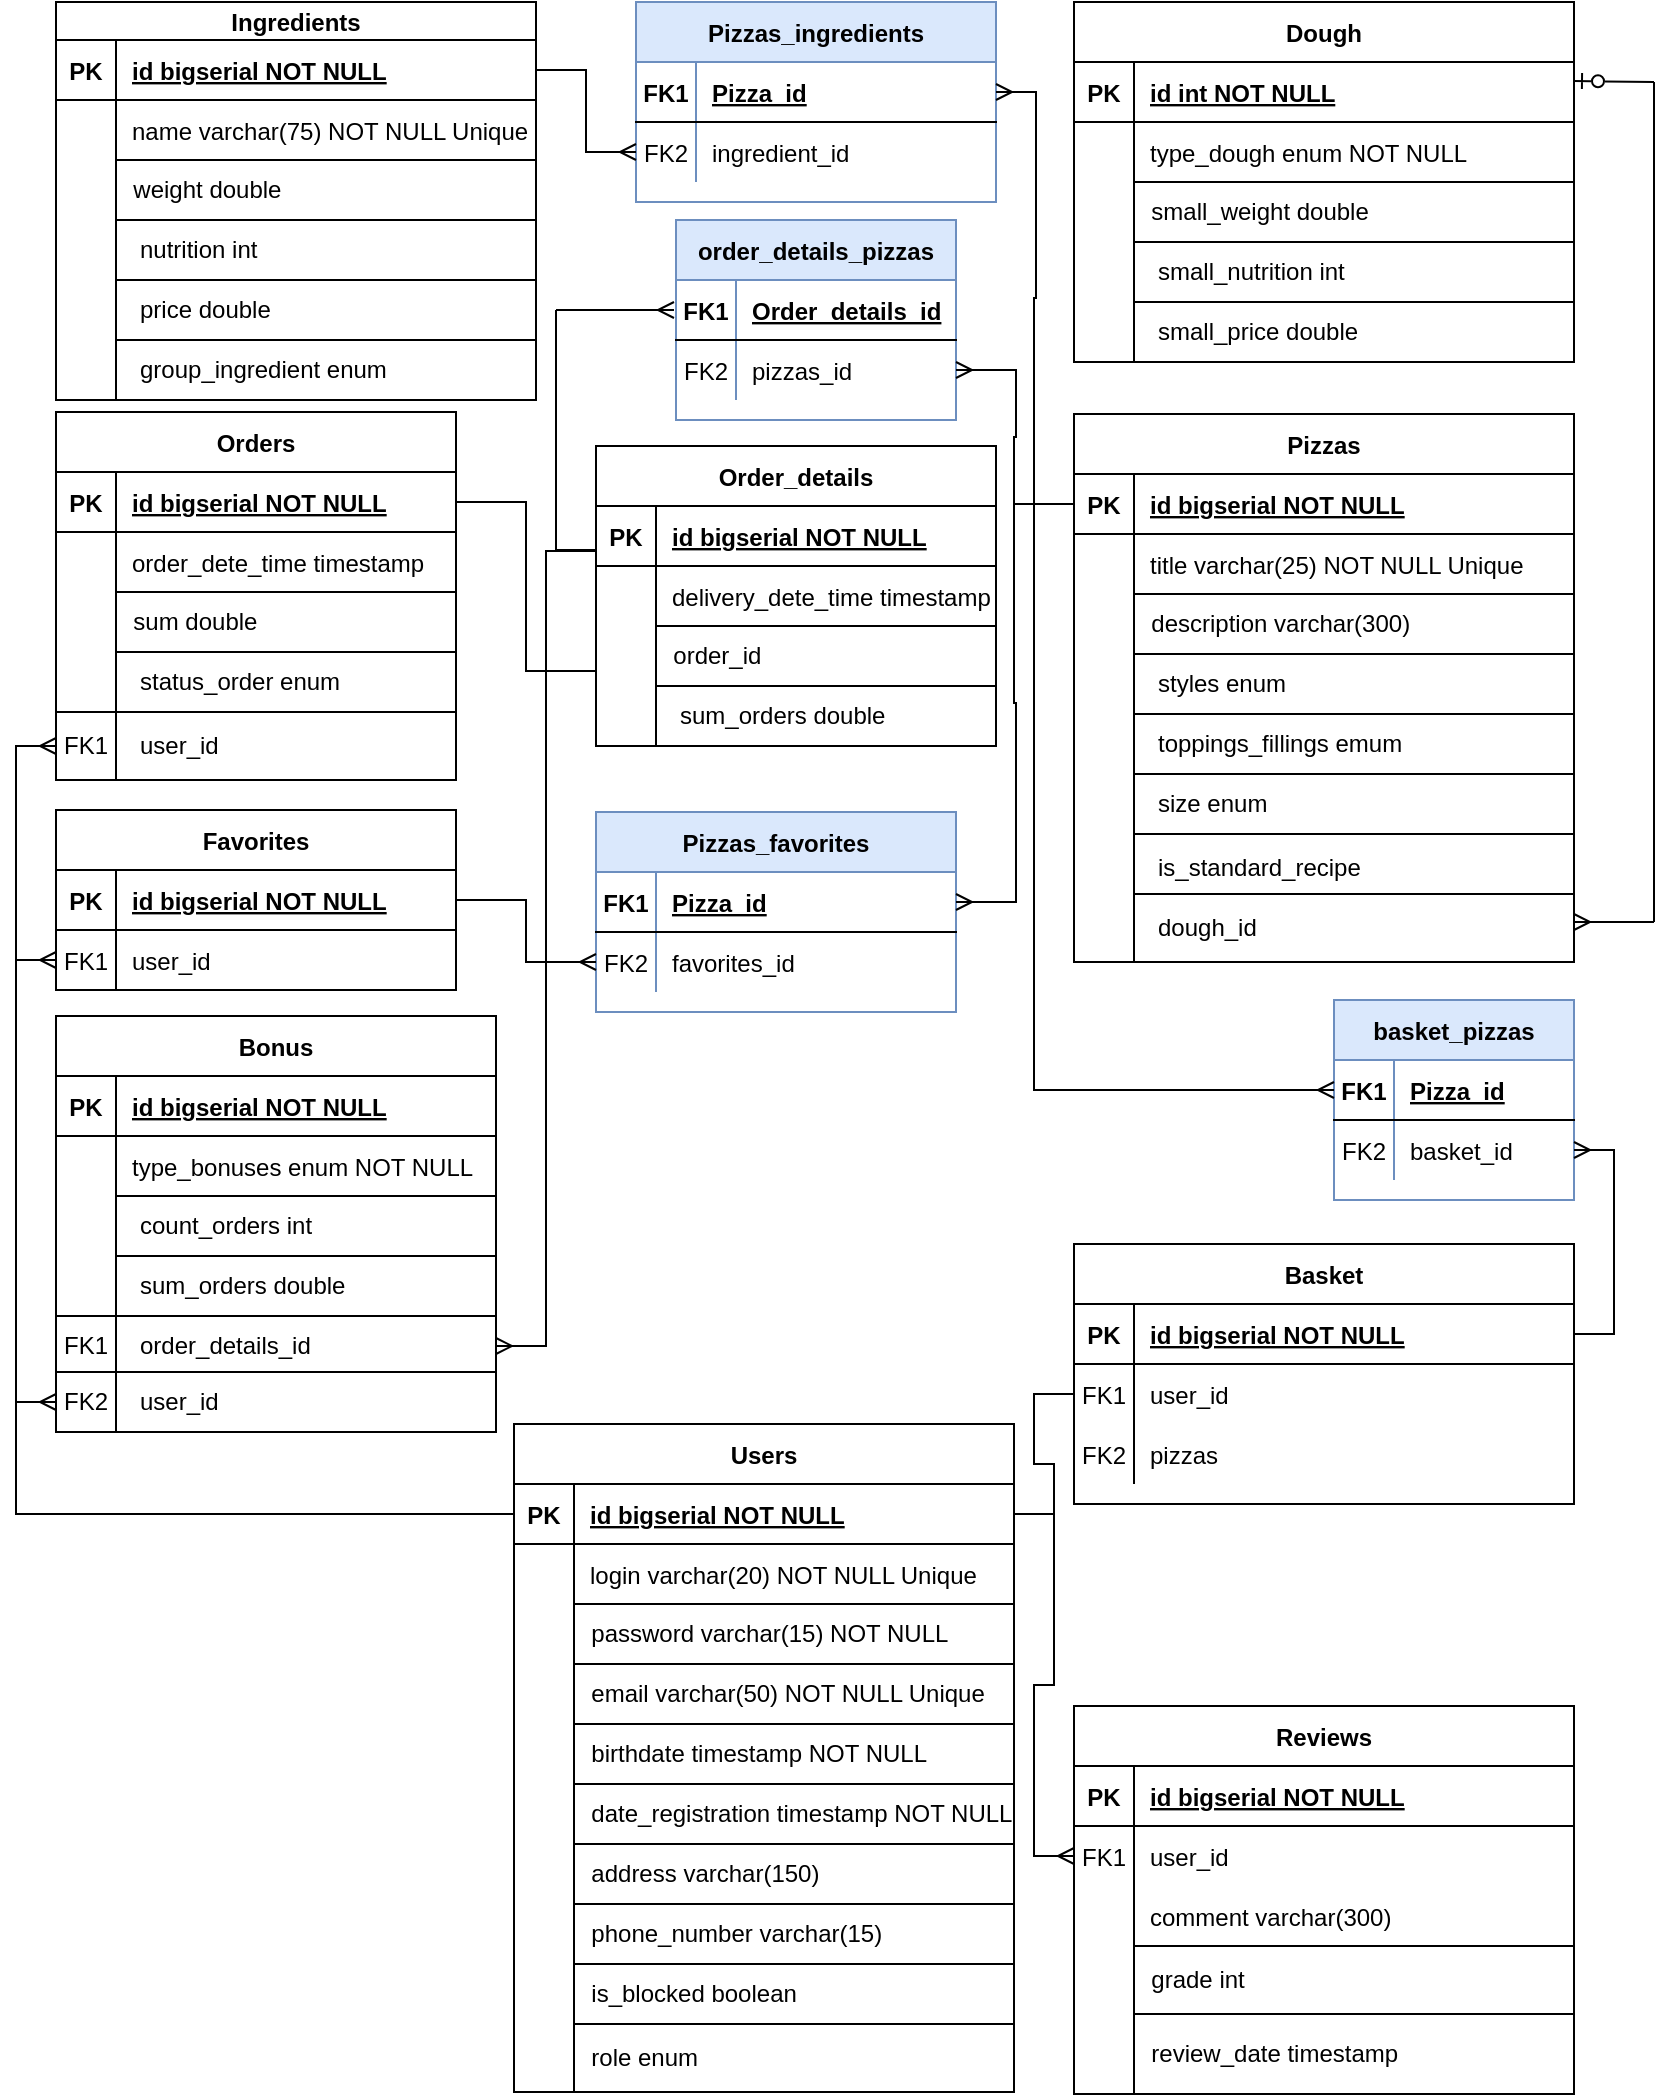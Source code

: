 <mxfile version="24.0.2" type="device">
  <diagram id="R2lEEEUBdFMjLlhIrx00" name="Page-1">
    <mxGraphModel dx="2100" dy="1060" grid="0" gridSize="10" guides="1" tooltips="1" connect="1" arrows="1" fold="1" page="1" pageScale="1" pageWidth="850" pageHeight="1100" math="0" shadow="0" extFonts="Permanent Marker^https://fonts.googleapis.com/css?family=Permanent+Marker">
      <root>
        <mxCell id="0" />
        <mxCell id="1" parent="0" />
        <mxCell id="C-vyLk0tnHw3VtMMgP7b-2" value="Basket" style="shape=table;startSize=30;container=1;collapsible=1;childLayout=tableLayout;fixedRows=1;rowLines=0;fontStyle=1;align=center;resizeLast=1;" parent="1" vertex="1">
          <mxGeometry x="549" y="632" width="250" height="130" as="geometry" />
        </mxCell>
        <mxCell id="C-vyLk0tnHw3VtMMgP7b-3" value="" style="shape=partialRectangle;collapsible=0;dropTarget=0;pointerEvents=0;fillColor=none;points=[[0,0.5],[1,0.5]];portConstraint=eastwest;top=0;left=0;right=0;bottom=1;" parent="C-vyLk0tnHw3VtMMgP7b-2" vertex="1">
          <mxGeometry y="30" width="250" height="30" as="geometry" />
        </mxCell>
        <mxCell id="C-vyLk0tnHw3VtMMgP7b-4" value="PK" style="shape=partialRectangle;overflow=hidden;connectable=0;fillColor=none;top=0;left=0;bottom=0;right=0;fontStyle=1;" parent="C-vyLk0tnHw3VtMMgP7b-3" vertex="1">
          <mxGeometry width="30" height="30" as="geometry">
            <mxRectangle width="30" height="30" as="alternateBounds" />
          </mxGeometry>
        </mxCell>
        <mxCell id="C-vyLk0tnHw3VtMMgP7b-5" value="id bigserial NOT NULL " style="shape=partialRectangle;overflow=hidden;connectable=0;fillColor=none;top=0;left=0;bottom=0;right=0;align=left;spacingLeft=6;fontStyle=5;" parent="C-vyLk0tnHw3VtMMgP7b-3" vertex="1">
          <mxGeometry x="30" width="220" height="30" as="geometry">
            <mxRectangle width="220" height="30" as="alternateBounds" />
          </mxGeometry>
        </mxCell>
        <mxCell id="C-vyLk0tnHw3VtMMgP7b-6" value="" style="shape=partialRectangle;collapsible=0;dropTarget=0;pointerEvents=0;fillColor=none;points=[[0,0.5],[1,0.5]];portConstraint=eastwest;top=0;left=0;right=0;bottom=0;" parent="C-vyLk0tnHw3VtMMgP7b-2" vertex="1">
          <mxGeometry y="60" width="250" height="30" as="geometry" />
        </mxCell>
        <mxCell id="C-vyLk0tnHw3VtMMgP7b-7" value="FK1" style="shape=partialRectangle;overflow=hidden;connectable=0;fillColor=none;top=0;left=0;bottom=0;right=0;" parent="C-vyLk0tnHw3VtMMgP7b-6" vertex="1">
          <mxGeometry width="30" height="30" as="geometry">
            <mxRectangle width="30" height="30" as="alternateBounds" />
          </mxGeometry>
        </mxCell>
        <mxCell id="C-vyLk0tnHw3VtMMgP7b-8" value="user_id " style="shape=partialRectangle;overflow=hidden;connectable=0;fillColor=none;top=0;left=0;bottom=0;right=0;align=left;spacingLeft=6;" parent="C-vyLk0tnHw3VtMMgP7b-6" vertex="1">
          <mxGeometry x="30" width="220" height="30" as="geometry">
            <mxRectangle width="220" height="30" as="alternateBounds" />
          </mxGeometry>
        </mxCell>
        <mxCell id="C-vyLk0tnHw3VtMMgP7b-9" value="" style="shape=partialRectangle;collapsible=0;dropTarget=0;pointerEvents=0;fillColor=none;points=[[0,0.5],[1,0.5]];portConstraint=eastwest;top=0;left=0;right=0;bottom=0;" parent="C-vyLk0tnHw3VtMMgP7b-2" vertex="1">
          <mxGeometry y="90" width="250" height="30" as="geometry" />
        </mxCell>
        <mxCell id="C-vyLk0tnHw3VtMMgP7b-10" value="FK2" style="shape=partialRectangle;overflow=hidden;connectable=0;fillColor=none;top=0;left=0;bottom=0;right=0;" parent="C-vyLk0tnHw3VtMMgP7b-9" vertex="1">
          <mxGeometry width="30" height="30" as="geometry">
            <mxRectangle width="30" height="30" as="alternateBounds" />
          </mxGeometry>
        </mxCell>
        <mxCell id="C-vyLk0tnHw3VtMMgP7b-11" value="pizzas " style="shape=partialRectangle;overflow=hidden;connectable=0;fillColor=none;top=0;left=0;bottom=0;right=0;align=left;spacingLeft=6;" parent="C-vyLk0tnHw3VtMMgP7b-9" vertex="1">
          <mxGeometry x="30" width="220" height="30" as="geometry">
            <mxRectangle width="220" height="30" as="alternateBounds" />
          </mxGeometry>
        </mxCell>
        <mxCell id="C-vyLk0tnHw3VtMMgP7b-13" value="Reviews" style="shape=table;startSize=30;container=1;collapsible=1;childLayout=tableLayout;fixedRows=1;rowLines=0;fontStyle=1;align=center;resizeLast=1;" parent="1" vertex="1">
          <mxGeometry x="549" y="863" width="250" height="194" as="geometry" />
        </mxCell>
        <mxCell id="C-vyLk0tnHw3VtMMgP7b-14" value="" style="shape=partialRectangle;collapsible=0;dropTarget=0;pointerEvents=0;fillColor=none;points=[[0,0.5],[1,0.5]];portConstraint=eastwest;top=0;left=0;right=0;bottom=1;" parent="C-vyLk0tnHw3VtMMgP7b-13" vertex="1">
          <mxGeometry y="30" width="250" height="30" as="geometry" />
        </mxCell>
        <mxCell id="C-vyLk0tnHw3VtMMgP7b-15" value="PK" style="shape=partialRectangle;overflow=hidden;connectable=0;fillColor=none;top=0;left=0;bottom=0;right=0;fontStyle=1;" parent="C-vyLk0tnHw3VtMMgP7b-14" vertex="1">
          <mxGeometry width="30" height="30" as="geometry">
            <mxRectangle width="30" height="30" as="alternateBounds" />
          </mxGeometry>
        </mxCell>
        <mxCell id="C-vyLk0tnHw3VtMMgP7b-16" value="id bigserial NOT NULL " style="shape=partialRectangle;overflow=hidden;connectable=0;fillColor=none;top=0;left=0;bottom=0;right=0;align=left;spacingLeft=6;fontStyle=5;" parent="C-vyLk0tnHw3VtMMgP7b-14" vertex="1">
          <mxGeometry x="30" width="220" height="30" as="geometry">
            <mxRectangle width="220" height="30" as="alternateBounds" />
          </mxGeometry>
        </mxCell>
        <mxCell id="C-vyLk0tnHw3VtMMgP7b-17" value="" style="shape=partialRectangle;collapsible=0;dropTarget=0;pointerEvents=0;fillColor=none;points=[[0,0.5],[1,0.5]];portConstraint=eastwest;top=0;left=0;right=0;bottom=0;" parent="C-vyLk0tnHw3VtMMgP7b-13" vertex="1">
          <mxGeometry y="60" width="250" height="30" as="geometry" />
        </mxCell>
        <mxCell id="C-vyLk0tnHw3VtMMgP7b-18" value="FK1" style="shape=partialRectangle;overflow=hidden;connectable=0;fillColor=none;top=0;left=0;bottom=0;right=0;" parent="C-vyLk0tnHw3VtMMgP7b-17" vertex="1">
          <mxGeometry width="30" height="30" as="geometry">
            <mxRectangle width="30" height="30" as="alternateBounds" />
          </mxGeometry>
        </mxCell>
        <mxCell id="C-vyLk0tnHw3VtMMgP7b-19" value="user_id " style="shape=partialRectangle;overflow=hidden;connectable=0;fillColor=none;top=0;left=0;bottom=0;right=0;align=left;spacingLeft=6;" parent="C-vyLk0tnHw3VtMMgP7b-17" vertex="1">
          <mxGeometry x="30" width="220" height="30" as="geometry">
            <mxRectangle width="220" height="30" as="alternateBounds" />
          </mxGeometry>
        </mxCell>
        <mxCell id="C-vyLk0tnHw3VtMMgP7b-20" value="" style="shape=partialRectangle;collapsible=0;dropTarget=0;pointerEvents=0;fillColor=none;points=[[0,0.5],[1,0.5]];portConstraint=eastwest;top=0;left=0;right=0;bottom=0;" parent="C-vyLk0tnHw3VtMMgP7b-13" vertex="1">
          <mxGeometry y="90" width="250" height="30" as="geometry" />
        </mxCell>
        <mxCell id="C-vyLk0tnHw3VtMMgP7b-21" value="" style="shape=partialRectangle;overflow=hidden;connectable=0;fillColor=none;top=0;left=0;bottom=0;right=0;" parent="C-vyLk0tnHw3VtMMgP7b-20" vertex="1">
          <mxGeometry width="30" height="30" as="geometry">
            <mxRectangle width="30" height="30" as="alternateBounds" />
          </mxGeometry>
        </mxCell>
        <mxCell id="C-vyLk0tnHw3VtMMgP7b-22" value="comment varchar(300)" style="shape=partialRectangle;overflow=hidden;connectable=0;fillColor=none;top=0;left=0;bottom=0;right=0;align=left;spacingLeft=6;" parent="C-vyLk0tnHw3VtMMgP7b-20" vertex="1">
          <mxGeometry x="30" width="220" height="30" as="geometry">
            <mxRectangle width="220" height="30" as="alternateBounds" />
          </mxGeometry>
        </mxCell>
        <mxCell id="C-vyLk0tnHw3VtMMgP7b-23" value="Users" style="shape=table;startSize=30;container=1;collapsible=1;childLayout=tableLayout;fixedRows=1;rowLines=0;fontStyle=1;align=center;resizeLast=1;" parent="1" vertex="1">
          <mxGeometry x="269" y="722" width="250" height="334" as="geometry" />
        </mxCell>
        <mxCell id="C-vyLk0tnHw3VtMMgP7b-24" value="" style="shape=partialRectangle;collapsible=0;dropTarget=0;pointerEvents=0;fillColor=none;points=[[0,0.5],[1,0.5]];portConstraint=eastwest;top=0;left=0;right=0;bottom=1;movable=1;resizable=1;rotatable=1;deletable=1;editable=1;locked=0;connectable=1;" parent="C-vyLk0tnHw3VtMMgP7b-23" vertex="1">
          <mxGeometry y="30" width="250" height="30" as="geometry" />
        </mxCell>
        <mxCell id="C-vyLk0tnHw3VtMMgP7b-25" value="PK" style="shape=partialRectangle;overflow=hidden;connectable=1;fillColor=none;top=0;left=0;bottom=0;right=0;fontStyle=1;movable=1;resizable=1;rotatable=1;deletable=1;editable=1;locked=0;" parent="C-vyLk0tnHw3VtMMgP7b-24" vertex="1">
          <mxGeometry width="30" height="30" as="geometry">
            <mxRectangle width="30" height="30" as="alternateBounds" />
          </mxGeometry>
        </mxCell>
        <mxCell id="C-vyLk0tnHw3VtMMgP7b-26" value="id bigserial NOT NULL " style="shape=partialRectangle;overflow=hidden;connectable=1;fillColor=none;top=0;left=0;bottom=0;right=0;align=left;spacingLeft=6;fontStyle=5;movable=1;resizable=1;rotatable=1;deletable=1;editable=1;locked=0;" parent="C-vyLk0tnHw3VtMMgP7b-24" vertex="1">
          <mxGeometry x="30" width="220" height="30" as="geometry">
            <mxRectangle width="220" height="30" as="alternateBounds" />
          </mxGeometry>
        </mxCell>
        <mxCell id="C-vyLk0tnHw3VtMMgP7b-27" value="" style="shape=partialRectangle;collapsible=0;dropTarget=0;pointerEvents=0;fillColor=none;points=[[0,0.5],[1,0.5]];portConstraint=eastwest;top=0;left=0;right=0;bottom=0;movable=1;resizable=1;rotatable=1;deletable=1;editable=1;locked=0;connectable=1;" parent="C-vyLk0tnHw3VtMMgP7b-23" vertex="1">
          <mxGeometry y="60" width="250" height="30" as="geometry" />
        </mxCell>
        <mxCell id="C-vyLk0tnHw3VtMMgP7b-28" value="" style="shape=partialRectangle;overflow=hidden;connectable=1;fillColor=none;top=0;left=0;bottom=0;right=0;movable=1;resizable=1;rotatable=1;deletable=1;editable=1;locked=0;" parent="C-vyLk0tnHw3VtMMgP7b-27" vertex="1">
          <mxGeometry width="30" height="30" as="geometry">
            <mxRectangle width="30" height="30" as="alternateBounds" />
          </mxGeometry>
        </mxCell>
        <mxCell id="C-vyLk0tnHw3VtMMgP7b-29" value="login varchar(20) NOT NULL Unique" style="shape=partialRectangle;overflow=hidden;connectable=1;fillColor=none;top=0;left=0;bottom=0;right=0;align=left;spacingLeft=6;movable=1;resizable=1;rotatable=1;deletable=1;editable=1;locked=0;" parent="C-vyLk0tnHw3VtMMgP7b-27" vertex="1">
          <mxGeometry x="30" width="220" height="30" as="geometry">
            <mxRectangle width="220" height="30" as="alternateBounds" />
          </mxGeometry>
        </mxCell>
        <mxCell id="BYNxNw7m4kDHnqIlu0rd-7" value="&amp;nbsp; password varchar(15) NOT NULL" style="rounded=0;whiteSpace=wrap;html=1;align=left;" vertex="1" parent="1">
          <mxGeometry x="299" y="812" width="220" height="30" as="geometry" />
        </mxCell>
        <mxCell id="BYNxNw7m4kDHnqIlu0rd-8" value="&amp;nbsp; email varchar(50) NOT NULL Unique" style="rounded=0;whiteSpace=wrap;html=1;align=left;" vertex="1" parent="1">
          <mxGeometry x="299" y="842" width="220" height="30" as="geometry" />
        </mxCell>
        <mxCell id="BYNxNw7m4kDHnqIlu0rd-9" value="&amp;nbsp; birthdate timestamp NOT NULL" style="rounded=0;whiteSpace=wrap;html=1;align=left;" vertex="1" parent="1">
          <mxGeometry x="299" y="872" width="220" height="30" as="geometry" />
        </mxCell>
        <mxCell id="BYNxNw7m4kDHnqIlu0rd-10" value="&amp;nbsp; date_registration timestamp NOT NULL" style="rounded=0;whiteSpace=wrap;html=1;align=left;" vertex="1" parent="1">
          <mxGeometry x="299" y="902" width="220" height="30" as="geometry" />
        </mxCell>
        <mxCell id="BYNxNw7m4kDHnqIlu0rd-11" value="&amp;nbsp; address varchar(150)" style="rounded=0;whiteSpace=wrap;html=1;align=left;" vertex="1" parent="1">
          <mxGeometry x="299" y="932" width="220" height="30" as="geometry" />
        </mxCell>
        <mxCell id="BYNxNw7m4kDHnqIlu0rd-12" value="&amp;nbsp; phone_number varchar(15)" style="rounded=0;whiteSpace=wrap;html=1;align=left;" vertex="1" parent="1">
          <mxGeometry x="299" y="962" width="220" height="30" as="geometry" />
        </mxCell>
        <mxCell id="BYNxNw7m4kDHnqIlu0rd-13" value="&amp;nbsp; is_blocked boolean" style="rounded=0;whiteSpace=wrap;html=1;align=left;" vertex="1" parent="1">
          <mxGeometry x="299" y="992" width="220" height="30" as="geometry" />
        </mxCell>
        <mxCell id="BYNxNw7m4kDHnqIlu0rd-14" value="&amp;nbsp; role enum" style="rounded=0;whiteSpace=wrap;html=1;align=left;" vertex="1" parent="1">
          <mxGeometry x="299" y="1022" width="220" height="34" as="geometry" />
        </mxCell>
        <mxCell id="BYNxNw7m4kDHnqIlu0rd-21" value="Favorites" style="shape=table;startSize=30;container=1;collapsible=1;childLayout=tableLayout;fixedRows=1;rowLines=0;fontStyle=1;align=center;resizeLast=1;" vertex="1" parent="1">
          <mxGeometry x="40" y="415" width="200" height="90" as="geometry" />
        </mxCell>
        <mxCell id="BYNxNw7m4kDHnqIlu0rd-22" value="" style="shape=partialRectangle;collapsible=0;dropTarget=0;pointerEvents=0;fillColor=none;points=[[0,0.5],[1,0.5]];portConstraint=eastwest;top=0;left=0;right=0;bottom=1;" vertex="1" parent="BYNxNw7m4kDHnqIlu0rd-21">
          <mxGeometry y="30" width="200" height="30" as="geometry" />
        </mxCell>
        <mxCell id="BYNxNw7m4kDHnqIlu0rd-23" value="PK" style="shape=partialRectangle;overflow=hidden;connectable=0;fillColor=none;top=0;left=0;bottom=0;right=0;fontStyle=1;" vertex="1" parent="BYNxNw7m4kDHnqIlu0rd-22">
          <mxGeometry width="30" height="30" as="geometry">
            <mxRectangle width="30" height="30" as="alternateBounds" />
          </mxGeometry>
        </mxCell>
        <mxCell id="BYNxNw7m4kDHnqIlu0rd-24" value="id bigserial NOT NULL " style="shape=partialRectangle;overflow=hidden;connectable=0;fillColor=none;top=0;left=0;bottom=0;right=0;align=left;spacingLeft=6;fontStyle=5;" vertex="1" parent="BYNxNw7m4kDHnqIlu0rd-22">
          <mxGeometry x="30" width="170" height="30" as="geometry">
            <mxRectangle width="170" height="30" as="alternateBounds" />
          </mxGeometry>
        </mxCell>
        <mxCell id="BYNxNw7m4kDHnqIlu0rd-25" value="" style="shape=partialRectangle;collapsible=0;dropTarget=0;pointerEvents=0;fillColor=none;points=[[0,0.5],[1,0.5]];portConstraint=eastwest;top=0;left=0;right=0;bottom=0;" vertex="1" parent="BYNxNw7m4kDHnqIlu0rd-21">
          <mxGeometry y="60" width="200" height="30" as="geometry" />
        </mxCell>
        <mxCell id="BYNxNw7m4kDHnqIlu0rd-26" value="FK1" style="shape=partialRectangle;overflow=hidden;connectable=0;fillColor=none;top=0;left=0;bottom=0;right=0;" vertex="1" parent="BYNxNw7m4kDHnqIlu0rd-25">
          <mxGeometry width="30" height="30" as="geometry">
            <mxRectangle width="30" height="30" as="alternateBounds" />
          </mxGeometry>
        </mxCell>
        <mxCell id="BYNxNw7m4kDHnqIlu0rd-27" value="user_id " style="shape=partialRectangle;overflow=hidden;connectable=0;fillColor=none;top=0;left=0;bottom=0;right=0;align=left;spacingLeft=6;" vertex="1" parent="BYNxNw7m4kDHnqIlu0rd-25">
          <mxGeometry x="30" width="170" height="30" as="geometry">
            <mxRectangle width="170" height="30" as="alternateBounds" />
          </mxGeometry>
        </mxCell>
        <mxCell id="BYNxNw7m4kDHnqIlu0rd-31" style="edgeStyle=orthogonalEdgeStyle;rounded=0;orthogonalLoop=1;jettySize=auto;html=1;exitX=0;exitY=0.5;exitDx=0;exitDy=0;entryX=0;entryY=0.5;entryDx=0;entryDy=0;endArrow=none;endFill=0;startArrow=ERmany;startFill=0;" edge="1" parent="1" source="BYNxNw7m4kDHnqIlu0rd-25" target="C-vyLk0tnHw3VtMMgP7b-25">
          <mxGeometry relative="1" as="geometry" />
        </mxCell>
        <mxCell id="BYNxNw7m4kDHnqIlu0rd-32" value="Pizzas" style="shape=table;startSize=30;container=1;collapsible=1;childLayout=tableLayout;fixedRows=1;rowLines=0;fontStyle=1;align=center;resizeLast=1;" vertex="1" parent="1">
          <mxGeometry x="549" y="217" width="250" height="274" as="geometry" />
        </mxCell>
        <mxCell id="BYNxNw7m4kDHnqIlu0rd-33" value="" style="shape=partialRectangle;collapsible=0;dropTarget=0;pointerEvents=0;fillColor=none;points=[[0,0.5],[1,0.5]];portConstraint=eastwest;top=0;left=0;right=0;bottom=1;movable=1;resizable=1;rotatable=1;deletable=1;editable=1;locked=0;connectable=1;" vertex="1" parent="BYNxNw7m4kDHnqIlu0rd-32">
          <mxGeometry y="30" width="250" height="30" as="geometry" />
        </mxCell>
        <mxCell id="BYNxNw7m4kDHnqIlu0rd-34" value="PK" style="shape=partialRectangle;overflow=hidden;connectable=1;fillColor=none;top=0;left=0;bottom=0;right=0;fontStyle=1;movable=1;resizable=1;rotatable=1;deletable=1;editable=1;locked=0;" vertex="1" parent="BYNxNw7m4kDHnqIlu0rd-33">
          <mxGeometry width="30" height="30" as="geometry">
            <mxRectangle width="30" height="30" as="alternateBounds" />
          </mxGeometry>
        </mxCell>
        <mxCell id="BYNxNw7m4kDHnqIlu0rd-35" value="id bigserial NOT NULL " style="shape=partialRectangle;overflow=hidden;connectable=1;fillColor=none;top=0;left=0;bottom=0;right=0;align=left;spacingLeft=6;fontStyle=5;movable=1;resizable=1;rotatable=1;deletable=1;editable=1;locked=0;" vertex="1" parent="BYNxNw7m4kDHnqIlu0rd-33">
          <mxGeometry x="30" width="220" height="30" as="geometry">
            <mxRectangle width="220" height="30" as="alternateBounds" />
          </mxGeometry>
        </mxCell>
        <mxCell id="BYNxNw7m4kDHnqIlu0rd-36" value="" style="shape=partialRectangle;collapsible=0;dropTarget=0;pointerEvents=0;fillColor=none;points=[[0,0.5],[1,0.5]];portConstraint=eastwest;top=0;left=0;right=0;bottom=0;movable=1;resizable=1;rotatable=1;deletable=1;editable=1;locked=0;connectable=1;" vertex="1" parent="BYNxNw7m4kDHnqIlu0rd-32">
          <mxGeometry y="60" width="250" height="30" as="geometry" />
        </mxCell>
        <mxCell id="BYNxNw7m4kDHnqIlu0rd-37" value="" style="shape=partialRectangle;overflow=hidden;connectable=1;fillColor=none;top=0;left=0;bottom=0;right=0;movable=1;resizable=1;rotatable=1;deletable=1;editable=1;locked=0;" vertex="1" parent="BYNxNw7m4kDHnqIlu0rd-36">
          <mxGeometry width="30" height="30" as="geometry">
            <mxRectangle width="30" height="30" as="alternateBounds" />
          </mxGeometry>
        </mxCell>
        <mxCell id="BYNxNw7m4kDHnqIlu0rd-38" value="title varchar(25) NOT NULL Unique" style="shape=partialRectangle;overflow=hidden;connectable=1;fillColor=none;top=0;left=0;bottom=0;right=0;align=left;spacingLeft=6;movable=1;resizable=1;rotatable=1;deletable=1;editable=1;locked=0;" vertex="1" parent="BYNxNw7m4kDHnqIlu0rd-36">
          <mxGeometry x="30" width="220" height="30" as="geometry">
            <mxRectangle width="220" height="30" as="alternateBounds" />
          </mxGeometry>
        </mxCell>
        <mxCell id="BYNxNw7m4kDHnqIlu0rd-39" value="&amp;nbsp; description varchar(300)&amp;nbsp;" style="rounded=0;whiteSpace=wrap;html=1;align=left;" vertex="1" parent="1">
          <mxGeometry x="579" y="307" width="220" height="30" as="geometry" />
        </mxCell>
        <mxCell id="BYNxNw7m4kDHnqIlu0rd-40" value="&amp;nbsp; &amp;nbsp;styles enum" style="rounded=0;whiteSpace=wrap;html=1;align=left;" vertex="1" parent="1">
          <mxGeometry x="579" y="337" width="220" height="30" as="geometry" />
        </mxCell>
        <mxCell id="BYNxNw7m4kDHnqIlu0rd-41" value="&amp;nbsp; &amp;nbsp;toppings_fillings emum" style="rounded=0;whiteSpace=wrap;html=1;align=left;" vertex="1" parent="1">
          <mxGeometry x="579" y="367" width="220" height="30" as="geometry" />
        </mxCell>
        <mxCell id="BYNxNw7m4kDHnqIlu0rd-42" value="&amp;nbsp; &amp;nbsp;size enum" style="rounded=0;whiteSpace=wrap;html=1;align=left;" vertex="1" parent="1">
          <mxGeometry x="579" y="397" width="220" height="30" as="geometry" />
        </mxCell>
        <mxCell id="BYNxNw7m4kDHnqIlu0rd-43" value="&amp;nbsp; &amp;nbsp;is_standard_recipe" style="rounded=0;whiteSpace=wrap;html=1;align=left;" vertex="1" parent="1">
          <mxGeometry x="579" y="427" width="220" height="34" as="geometry" />
        </mxCell>
        <mxCell id="BYNxNw7m4kDHnqIlu0rd-44" value="&amp;nbsp; &amp;nbsp;dough_id" style="rounded=0;whiteSpace=wrap;html=1;align=left;" vertex="1" parent="1">
          <mxGeometry x="579" y="457" width="220" height="34" as="geometry" />
        </mxCell>
        <mxCell id="BYNxNw7m4kDHnqIlu0rd-47" value="Ingredients" style="shape=table;startSize=19;container=1;collapsible=1;childLayout=tableLayout;fixedRows=1;rowLines=0;fontStyle=1;align=center;resizeLast=1;labelBackgroundColor=default;" vertex="1" parent="1">
          <mxGeometry x="40" y="11" width="240" height="199" as="geometry" />
        </mxCell>
        <mxCell id="BYNxNw7m4kDHnqIlu0rd-48" value="" style="shape=partialRectangle;collapsible=0;dropTarget=0;pointerEvents=0;fillColor=none;points=[[0,0.5],[1,0.5]];portConstraint=eastwest;top=0;left=0;right=0;bottom=1;movable=1;resizable=1;rotatable=1;deletable=1;editable=1;locked=0;connectable=1;" vertex="1" parent="BYNxNw7m4kDHnqIlu0rd-47">
          <mxGeometry y="19" width="240" height="30" as="geometry" />
        </mxCell>
        <mxCell id="BYNxNw7m4kDHnqIlu0rd-49" value="PK" style="shape=partialRectangle;overflow=hidden;connectable=1;fillColor=none;top=0;left=0;bottom=0;right=0;fontStyle=1;movable=1;resizable=1;rotatable=1;deletable=1;editable=1;locked=0;" vertex="1" parent="BYNxNw7m4kDHnqIlu0rd-48">
          <mxGeometry width="30" height="30" as="geometry">
            <mxRectangle width="30" height="30" as="alternateBounds" />
          </mxGeometry>
        </mxCell>
        <mxCell id="BYNxNw7m4kDHnqIlu0rd-50" value="id bigserial NOT NULL " style="shape=partialRectangle;overflow=hidden;connectable=1;fillColor=none;top=0;left=0;bottom=0;right=0;align=left;spacingLeft=6;fontStyle=5;movable=1;resizable=1;rotatable=1;deletable=1;editable=1;locked=0;" vertex="1" parent="BYNxNw7m4kDHnqIlu0rd-48">
          <mxGeometry x="30" width="210" height="30" as="geometry">
            <mxRectangle width="210" height="30" as="alternateBounds" />
          </mxGeometry>
        </mxCell>
        <mxCell id="BYNxNw7m4kDHnqIlu0rd-51" value="" style="shape=partialRectangle;collapsible=0;dropTarget=0;pointerEvents=0;fillColor=none;points=[[0,0.5],[1,0.5]];portConstraint=eastwest;top=0;left=0;right=0;bottom=0;movable=1;resizable=1;rotatable=1;deletable=1;editable=1;locked=0;connectable=1;" vertex="1" parent="BYNxNw7m4kDHnqIlu0rd-47">
          <mxGeometry y="49" width="240" height="30" as="geometry" />
        </mxCell>
        <mxCell id="BYNxNw7m4kDHnqIlu0rd-52" value="" style="shape=partialRectangle;overflow=hidden;connectable=1;fillColor=none;top=0;left=0;bottom=0;right=0;movable=1;resizable=1;rotatable=1;deletable=1;editable=1;locked=0;" vertex="1" parent="BYNxNw7m4kDHnqIlu0rd-51">
          <mxGeometry width="30" height="30" as="geometry">
            <mxRectangle width="30" height="30" as="alternateBounds" />
          </mxGeometry>
        </mxCell>
        <mxCell id="BYNxNw7m4kDHnqIlu0rd-53" value="name varchar(75) NOT NULL Unique" style="shape=partialRectangle;overflow=hidden;connectable=1;fillColor=none;top=0;left=0;bottom=0;right=0;align=left;spacingLeft=6;movable=1;resizable=1;rotatable=1;deletable=1;editable=1;locked=0;" vertex="1" parent="BYNxNw7m4kDHnqIlu0rd-51">
          <mxGeometry x="30" width="210" height="30" as="geometry">
            <mxRectangle width="210" height="30" as="alternateBounds" />
          </mxGeometry>
        </mxCell>
        <mxCell id="BYNxNw7m4kDHnqIlu0rd-54" value="&amp;nbsp; weight double" style="rounded=0;whiteSpace=wrap;html=1;align=left;" vertex="1" parent="1">
          <mxGeometry x="70" y="90" width="210" height="30" as="geometry" />
        </mxCell>
        <mxCell id="BYNxNw7m4kDHnqIlu0rd-55" value="&amp;nbsp; &amp;nbsp;nutrition int" style="rounded=0;whiteSpace=wrap;html=1;align=left;" vertex="1" parent="1">
          <mxGeometry x="70" y="120" width="210" height="30" as="geometry" />
        </mxCell>
        <mxCell id="BYNxNw7m4kDHnqIlu0rd-56" value="&amp;nbsp; &amp;nbsp;price double" style="rounded=0;whiteSpace=wrap;html=1;align=left;" vertex="1" parent="1">
          <mxGeometry x="70" y="150" width="210" height="30" as="geometry" />
        </mxCell>
        <mxCell id="BYNxNw7m4kDHnqIlu0rd-57" value="&amp;nbsp; &amp;nbsp;group_ingredient enum" style="rounded=0;whiteSpace=wrap;html=1;align=left;" vertex="1" parent="1">
          <mxGeometry x="70" y="180" width="210" height="30" as="geometry" />
        </mxCell>
        <mxCell id="BYNxNw7m4kDHnqIlu0rd-61" value="Dough" style="shape=table;startSize=30;container=1;collapsible=1;childLayout=tableLayout;fixedRows=1;rowLines=0;fontStyle=1;align=center;resizeLast=1;" vertex="1" parent="1">
          <mxGeometry x="549" y="11" width="250" height="180" as="geometry" />
        </mxCell>
        <mxCell id="BYNxNw7m4kDHnqIlu0rd-62" value="" style="shape=partialRectangle;collapsible=0;dropTarget=0;pointerEvents=0;fillColor=none;points=[[0,0.5],[1,0.5]];portConstraint=eastwest;top=0;left=0;right=0;bottom=1;movable=1;resizable=1;rotatable=1;deletable=1;editable=1;locked=0;connectable=1;" vertex="1" parent="BYNxNw7m4kDHnqIlu0rd-61">
          <mxGeometry y="30" width="250" height="30" as="geometry" />
        </mxCell>
        <mxCell id="BYNxNw7m4kDHnqIlu0rd-63" value="PK" style="shape=partialRectangle;overflow=hidden;connectable=1;fillColor=none;top=0;left=0;bottom=0;right=0;fontStyle=1;movable=1;resizable=1;rotatable=1;deletable=1;editable=1;locked=0;" vertex="1" parent="BYNxNw7m4kDHnqIlu0rd-62">
          <mxGeometry width="30" height="30" as="geometry">
            <mxRectangle width="30" height="30" as="alternateBounds" />
          </mxGeometry>
        </mxCell>
        <mxCell id="BYNxNw7m4kDHnqIlu0rd-64" value="id int NOT NULL " style="shape=partialRectangle;overflow=hidden;connectable=1;fillColor=none;top=0;left=0;bottom=0;right=0;align=left;spacingLeft=6;fontStyle=5;movable=1;resizable=1;rotatable=1;deletable=1;editable=1;locked=0;" vertex="1" parent="BYNxNw7m4kDHnqIlu0rd-62">
          <mxGeometry x="30" width="220" height="30" as="geometry">
            <mxRectangle width="220" height="30" as="alternateBounds" />
          </mxGeometry>
        </mxCell>
        <mxCell id="BYNxNw7m4kDHnqIlu0rd-65" value="" style="shape=partialRectangle;collapsible=0;dropTarget=0;pointerEvents=0;fillColor=none;points=[[0,0.5],[1,0.5]];portConstraint=eastwest;top=0;left=0;right=0;bottom=0;movable=1;resizable=1;rotatable=1;deletable=1;editable=1;locked=0;connectable=1;" vertex="1" parent="BYNxNw7m4kDHnqIlu0rd-61">
          <mxGeometry y="60" width="250" height="30" as="geometry" />
        </mxCell>
        <mxCell id="BYNxNw7m4kDHnqIlu0rd-66" value="" style="shape=partialRectangle;overflow=hidden;connectable=1;fillColor=none;top=0;left=0;bottom=0;right=0;movable=1;resizable=1;rotatable=1;deletable=1;editable=1;locked=0;" vertex="1" parent="BYNxNw7m4kDHnqIlu0rd-65">
          <mxGeometry width="30" height="30" as="geometry">
            <mxRectangle width="30" height="30" as="alternateBounds" />
          </mxGeometry>
        </mxCell>
        <mxCell id="BYNxNw7m4kDHnqIlu0rd-67" value="type_dough enum NOT NULL " style="shape=partialRectangle;overflow=hidden;connectable=1;fillColor=none;top=0;left=0;bottom=0;right=0;align=left;spacingLeft=6;movable=1;resizable=1;rotatable=1;deletable=1;editable=1;locked=0;" vertex="1" parent="BYNxNw7m4kDHnqIlu0rd-65">
          <mxGeometry x="30" width="220" height="30" as="geometry">
            <mxRectangle width="220" height="30" as="alternateBounds" />
          </mxGeometry>
        </mxCell>
        <mxCell id="BYNxNw7m4kDHnqIlu0rd-68" value="&amp;nbsp; small_weight double&amp;nbsp;" style="rounded=0;whiteSpace=wrap;html=1;align=left;" vertex="1" parent="1">
          <mxGeometry x="579" y="101" width="220" height="30" as="geometry" />
        </mxCell>
        <mxCell id="BYNxNw7m4kDHnqIlu0rd-69" value="&amp;nbsp; &amp;nbsp;small_nutrition int" style="rounded=0;whiteSpace=wrap;html=1;align=left;" vertex="1" parent="1">
          <mxGeometry x="579" y="131" width="220" height="30" as="geometry" />
        </mxCell>
        <mxCell id="BYNxNw7m4kDHnqIlu0rd-70" value="&amp;nbsp; &amp;nbsp;small_price double" style="rounded=0;whiteSpace=wrap;html=1;align=left;" vertex="1" parent="1">
          <mxGeometry x="579" y="161" width="220" height="30" as="geometry" />
        </mxCell>
        <mxCell id="BYNxNw7m4kDHnqIlu0rd-78" value="" style="endArrow=ERzeroToOne;html=1;rounded=0;entryX=1;entryY=0.25;entryDx=0;entryDy=0;endFill=0;" edge="1" parent="1">
          <mxGeometry width="50" height="50" relative="1" as="geometry">
            <mxPoint x="839" y="51" as="sourcePoint" />
            <mxPoint x="799" y="50.5" as="targetPoint" />
          </mxGeometry>
        </mxCell>
        <mxCell id="BYNxNw7m4kDHnqIlu0rd-79" value="" style="endArrow=none;html=1;rounded=0;" edge="1" parent="1">
          <mxGeometry width="50" height="50" relative="1" as="geometry">
            <mxPoint x="839" y="471" as="sourcePoint" />
            <mxPoint x="839" y="51" as="targetPoint" />
          </mxGeometry>
        </mxCell>
        <mxCell id="BYNxNw7m4kDHnqIlu0rd-80" value="" style="endArrow=none;html=1;rounded=0;startArrow=ERmany;startFill=0;" edge="1" parent="1">
          <mxGeometry width="50" height="50" relative="1" as="geometry">
            <mxPoint x="799" y="471" as="sourcePoint" />
            <mxPoint x="839" y="471" as="targetPoint" />
          </mxGeometry>
        </mxCell>
        <mxCell id="BYNxNw7m4kDHnqIlu0rd-81" value="Pizzas_ingredients" style="shape=table;startSize=30;container=1;collapsible=1;childLayout=tableLayout;fixedRows=1;rowLines=0;fontStyle=1;align=center;resizeLast=1;fillColor=#dae8fc;strokeColor=#6c8ebf;" vertex="1" parent="1">
          <mxGeometry x="330" y="11" width="180" height="100" as="geometry" />
        </mxCell>
        <mxCell id="BYNxNw7m4kDHnqIlu0rd-82" value="" style="shape=partialRectangle;collapsible=0;dropTarget=0;pointerEvents=0;fillColor=none;points=[[0,0.5],[1,0.5]];portConstraint=eastwest;top=0;left=0;right=0;bottom=1;" vertex="1" parent="BYNxNw7m4kDHnqIlu0rd-81">
          <mxGeometry y="30" width="180" height="30" as="geometry" />
        </mxCell>
        <mxCell id="BYNxNw7m4kDHnqIlu0rd-83" value="FK1" style="shape=partialRectangle;overflow=hidden;connectable=0;fillColor=none;top=0;left=0;bottom=0;right=0;fontStyle=1;" vertex="1" parent="BYNxNw7m4kDHnqIlu0rd-82">
          <mxGeometry width="30" height="30" as="geometry">
            <mxRectangle width="30" height="30" as="alternateBounds" />
          </mxGeometry>
        </mxCell>
        <mxCell id="BYNxNw7m4kDHnqIlu0rd-84" value="Pizza_id" style="shape=partialRectangle;overflow=hidden;connectable=0;fillColor=none;top=0;left=0;bottom=0;right=0;align=left;spacingLeft=6;fontStyle=5;" vertex="1" parent="BYNxNw7m4kDHnqIlu0rd-82">
          <mxGeometry x="30" width="150" height="30" as="geometry">
            <mxRectangle width="150" height="30" as="alternateBounds" />
          </mxGeometry>
        </mxCell>
        <mxCell id="BYNxNw7m4kDHnqIlu0rd-85" value="" style="shape=partialRectangle;collapsible=0;dropTarget=0;pointerEvents=0;fillColor=none;points=[[0,0.5],[1,0.5]];portConstraint=eastwest;top=0;left=0;right=0;bottom=0;" vertex="1" parent="BYNxNw7m4kDHnqIlu0rd-81">
          <mxGeometry y="60" width="180" height="30" as="geometry" />
        </mxCell>
        <mxCell id="BYNxNw7m4kDHnqIlu0rd-86" value="FK2" style="shape=partialRectangle;overflow=hidden;connectable=0;fillColor=none;top=0;left=0;bottom=0;right=0;" vertex="1" parent="BYNxNw7m4kDHnqIlu0rd-85">
          <mxGeometry width="30" height="30" as="geometry">
            <mxRectangle width="30" height="30" as="alternateBounds" />
          </mxGeometry>
        </mxCell>
        <mxCell id="BYNxNw7m4kDHnqIlu0rd-87" value="ingredient_id " style="shape=partialRectangle;overflow=hidden;connectable=0;fillColor=none;top=0;left=0;bottom=0;right=0;align=left;spacingLeft=6;" vertex="1" parent="BYNxNw7m4kDHnqIlu0rd-85">
          <mxGeometry x="30" width="150" height="30" as="geometry">
            <mxRectangle width="150" height="30" as="alternateBounds" />
          </mxGeometry>
        </mxCell>
        <mxCell id="BYNxNw7m4kDHnqIlu0rd-93" style="edgeStyle=orthogonalEdgeStyle;rounded=0;orthogonalLoop=1;jettySize=auto;html=1;exitX=0;exitY=0.5;exitDx=0;exitDy=0;entryX=1;entryY=0.5;entryDx=0;entryDy=0;endArrow=ERmany;endFill=0;" edge="1" parent="1" source="BYNxNw7m4kDHnqIlu0rd-34" target="BYNxNw7m4kDHnqIlu0rd-82">
          <mxGeometry relative="1" as="geometry" />
        </mxCell>
        <mxCell id="BYNxNw7m4kDHnqIlu0rd-95" value="Bonus" style="shape=table;startSize=30;container=1;collapsible=1;childLayout=tableLayout;fixedRows=1;rowLines=0;fontStyle=1;align=center;resizeLast=1;" vertex="1" parent="1">
          <mxGeometry x="40" y="518" width="220" height="206" as="geometry" />
        </mxCell>
        <mxCell id="BYNxNw7m4kDHnqIlu0rd-96" value="" style="shape=partialRectangle;collapsible=0;dropTarget=0;pointerEvents=0;fillColor=none;points=[[0,0.5],[1,0.5]];portConstraint=eastwest;top=0;left=0;right=0;bottom=1;movable=1;resizable=1;rotatable=1;deletable=1;editable=1;locked=0;connectable=1;" vertex="1" parent="BYNxNw7m4kDHnqIlu0rd-95">
          <mxGeometry y="30" width="220" height="30" as="geometry" />
        </mxCell>
        <mxCell id="BYNxNw7m4kDHnqIlu0rd-97" value="PK" style="shape=partialRectangle;overflow=hidden;connectable=1;fillColor=none;top=0;left=0;bottom=0;right=0;fontStyle=1;movable=1;resizable=1;rotatable=1;deletable=1;editable=1;locked=0;" vertex="1" parent="BYNxNw7m4kDHnqIlu0rd-96">
          <mxGeometry width="30" height="30" as="geometry">
            <mxRectangle width="30" height="30" as="alternateBounds" />
          </mxGeometry>
        </mxCell>
        <mxCell id="BYNxNw7m4kDHnqIlu0rd-98" value="id bigserial NOT NULL " style="shape=partialRectangle;overflow=hidden;connectable=1;fillColor=none;top=0;left=0;bottom=0;right=0;align=left;spacingLeft=6;fontStyle=5;movable=1;resizable=1;rotatable=1;deletable=1;editable=1;locked=0;" vertex="1" parent="BYNxNw7m4kDHnqIlu0rd-96">
          <mxGeometry x="30" width="190" height="30" as="geometry">
            <mxRectangle width="190" height="30" as="alternateBounds" />
          </mxGeometry>
        </mxCell>
        <mxCell id="BYNxNw7m4kDHnqIlu0rd-99" value="" style="shape=partialRectangle;collapsible=0;dropTarget=0;pointerEvents=0;fillColor=none;points=[[0,0.5],[1,0.5]];portConstraint=eastwest;top=0;left=0;right=0;bottom=0;movable=1;resizable=1;rotatable=1;deletable=1;editable=1;locked=0;connectable=1;" vertex="1" parent="BYNxNw7m4kDHnqIlu0rd-95">
          <mxGeometry y="60" width="220" height="30" as="geometry" />
        </mxCell>
        <mxCell id="BYNxNw7m4kDHnqIlu0rd-100" value="" style="shape=partialRectangle;overflow=hidden;connectable=1;fillColor=none;top=0;left=0;bottom=0;right=0;movable=1;resizable=1;rotatable=1;deletable=1;editable=1;locked=0;" vertex="1" parent="BYNxNw7m4kDHnqIlu0rd-99">
          <mxGeometry width="30" height="30" as="geometry">
            <mxRectangle width="30" height="30" as="alternateBounds" />
          </mxGeometry>
        </mxCell>
        <mxCell id="BYNxNw7m4kDHnqIlu0rd-101" value="type_bonuses enum NOT NULL " style="shape=partialRectangle;overflow=hidden;connectable=1;fillColor=none;top=0;left=0;bottom=0;right=0;align=left;spacingLeft=6;movable=1;resizable=1;rotatable=1;deletable=1;editable=1;locked=0;" vertex="1" parent="BYNxNw7m4kDHnqIlu0rd-99">
          <mxGeometry x="30" width="190" height="30" as="geometry">
            <mxRectangle width="190" height="30" as="alternateBounds" />
          </mxGeometry>
        </mxCell>
        <mxCell id="BYNxNw7m4kDHnqIlu0rd-102" value="&amp;nbsp; &amp;nbsp;count_orders int" style="rounded=0;whiteSpace=wrap;html=1;align=left;" vertex="1" parent="1">
          <mxGeometry x="70" y="608" width="190" height="30" as="geometry" />
        </mxCell>
        <mxCell id="BYNxNw7m4kDHnqIlu0rd-103" value="&amp;nbsp; &amp;nbsp;sum_orders double" style="rounded=0;whiteSpace=wrap;html=1;align=left;" vertex="1" parent="1">
          <mxGeometry x="70" y="638" width="190" height="30" as="geometry" />
        </mxCell>
        <mxCell id="BYNxNw7m4kDHnqIlu0rd-124" style="edgeStyle=orthogonalEdgeStyle;rounded=0;orthogonalLoop=1;jettySize=auto;html=1;exitX=0;exitY=0.75;exitDx=0;exitDy=0;entryX=1;entryY=0.5;entryDx=0;entryDy=0;endArrow=none;endFill=0;" edge="1" parent="1" source="BYNxNw7m4kDHnqIlu0rd-105" target="BYNxNw7m4kDHnqIlu0rd-118">
          <mxGeometry relative="1" as="geometry" />
        </mxCell>
        <mxCell id="BYNxNw7m4kDHnqIlu0rd-105" value="Order_details" style="shape=table;startSize=30;container=1;collapsible=1;childLayout=tableLayout;fixedRows=1;rowLines=0;fontStyle=1;align=center;resizeLast=1;" vertex="1" parent="1">
          <mxGeometry x="310" y="233" width="200" height="150" as="geometry" />
        </mxCell>
        <mxCell id="BYNxNw7m4kDHnqIlu0rd-106" value="" style="shape=partialRectangle;collapsible=0;dropTarget=0;pointerEvents=0;fillColor=none;points=[[0,0.5],[1,0.5]];portConstraint=eastwest;top=0;left=0;right=0;bottom=1;movable=1;resizable=1;rotatable=1;deletable=1;editable=1;locked=0;connectable=1;" vertex="1" parent="BYNxNw7m4kDHnqIlu0rd-105">
          <mxGeometry y="30" width="200" height="30" as="geometry" />
        </mxCell>
        <mxCell id="BYNxNw7m4kDHnqIlu0rd-107" value="PK" style="shape=partialRectangle;overflow=hidden;connectable=1;fillColor=none;top=0;left=0;bottom=0;right=0;fontStyle=1;movable=1;resizable=1;rotatable=1;deletable=1;editable=1;locked=0;" vertex="1" parent="BYNxNw7m4kDHnqIlu0rd-106">
          <mxGeometry width="30" height="30" as="geometry">
            <mxRectangle width="30" height="30" as="alternateBounds" />
          </mxGeometry>
        </mxCell>
        <mxCell id="BYNxNw7m4kDHnqIlu0rd-108" value="id bigserial NOT NULL " style="shape=partialRectangle;overflow=hidden;connectable=1;fillColor=none;top=0;left=0;bottom=0;right=0;align=left;spacingLeft=6;fontStyle=5;movable=1;resizable=1;rotatable=1;deletable=1;editable=1;locked=0;" vertex="1" parent="BYNxNw7m4kDHnqIlu0rd-106">
          <mxGeometry x="30" width="170" height="30" as="geometry">
            <mxRectangle width="170" height="30" as="alternateBounds" />
          </mxGeometry>
        </mxCell>
        <mxCell id="BYNxNw7m4kDHnqIlu0rd-109" value="" style="shape=partialRectangle;collapsible=0;dropTarget=0;pointerEvents=0;fillColor=none;points=[[0,0.5],[1,0.5]];portConstraint=eastwest;top=0;left=0;right=0;bottom=0;movable=1;resizable=1;rotatable=1;deletable=1;editable=1;locked=0;connectable=1;" vertex="1" parent="BYNxNw7m4kDHnqIlu0rd-105">
          <mxGeometry y="60" width="200" height="30" as="geometry" />
        </mxCell>
        <mxCell id="BYNxNw7m4kDHnqIlu0rd-110" value="" style="shape=partialRectangle;overflow=hidden;connectable=1;fillColor=none;top=0;left=0;bottom=0;right=0;movable=1;resizable=1;rotatable=1;deletable=1;editable=1;locked=0;" vertex="1" parent="BYNxNw7m4kDHnqIlu0rd-109">
          <mxGeometry width="30" height="30" as="geometry">
            <mxRectangle width="30" height="30" as="alternateBounds" />
          </mxGeometry>
        </mxCell>
        <mxCell id="BYNxNw7m4kDHnqIlu0rd-111" value="delivery_dete_time timestamp" style="shape=partialRectangle;overflow=hidden;connectable=1;fillColor=none;top=0;left=0;bottom=0;right=0;align=left;spacingLeft=6;movable=1;resizable=1;rotatable=1;deletable=1;editable=1;locked=0;" vertex="1" parent="BYNxNw7m4kDHnqIlu0rd-109">
          <mxGeometry x="30" width="170" height="30" as="geometry">
            <mxRectangle width="170" height="30" as="alternateBounds" />
          </mxGeometry>
        </mxCell>
        <mxCell id="BYNxNw7m4kDHnqIlu0rd-112" value="&amp;nbsp; order_id" style="rounded=0;whiteSpace=wrap;html=1;align=left;" vertex="1" parent="1">
          <mxGeometry x="340" y="323" width="170" height="30" as="geometry" />
        </mxCell>
        <mxCell id="BYNxNw7m4kDHnqIlu0rd-113" value="&amp;nbsp; &amp;nbsp;sum_orders double" style="rounded=0;whiteSpace=wrap;html=1;align=left;" vertex="1" parent="1">
          <mxGeometry x="340" y="353" width="170" height="30" as="geometry" />
        </mxCell>
        <mxCell id="BYNxNw7m4kDHnqIlu0rd-114" style="edgeStyle=orthogonalEdgeStyle;rounded=0;orthogonalLoop=1;jettySize=auto;html=1;exitX=0;exitY=0.5;exitDx=0;exitDy=0;entryX=1;entryY=0.5;entryDx=0;entryDy=0;endArrow=none;endFill=0;startArrow=ERmany;startFill=0;" edge="1" parent="1" source="BYNxNw7m4kDHnqIlu0rd-85" target="BYNxNw7m4kDHnqIlu0rd-50">
          <mxGeometry relative="1" as="geometry" />
        </mxCell>
        <mxCell id="BYNxNw7m4kDHnqIlu0rd-115" value="Orders" style="shape=table;startSize=30;container=1;collapsible=1;childLayout=tableLayout;fixedRows=1;rowLines=0;fontStyle=1;align=center;resizeLast=1;" vertex="1" parent="1">
          <mxGeometry x="40" y="216" width="200" height="184" as="geometry" />
        </mxCell>
        <mxCell id="BYNxNw7m4kDHnqIlu0rd-116" value="" style="shape=partialRectangle;collapsible=0;dropTarget=0;pointerEvents=0;fillColor=none;points=[[0,0.5],[1,0.5]];portConstraint=eastwest;top=0;left=0;right=0;bottom=1;movable=1;resizable=1;rotatable=1;deletable=1;editable=1;locked=0;connectable=1;" vertex="1" parent="BYNxNw7m4kDHnqIlu0rd-115">
          <mxGeometry y="30" width="200" height="30" as="geometry" />
        </mxCell>
        <mxCell id="BYNxNw7m4kDHnqIlu0rd-117" value="PK" style="shape=partialRectangle;overflow=hidden;connectable=1;fillColor=none;top=0;left=0;bottom=0;right=0;fontStyle=1;movable=1;resizable=1;rotatable=1;deletable=1;editable=1;locked=0;" vertex="1" parent="BYNxNw7m4kDHnqIlu0rd-116">
          <mxGeometry width="30" height="30" as="geometry">
            <mxRectangle width="30" height="30" as="alternateBounds" />
          </mxGeometry>
        </mxCell>
        <mxCell id="BYNxNw7m4kDHnqIlu0rd-118" value="id bigserial NOT NULL " style="shape=partialRectangle;overflow=hidden;connectable=1;fillColor=none;top=0;left=0;bottom=0;right=0;align=left;spacingLeft=6;fontStyle=5;movable=1;resizable=1;rotatable=1;deletable=1;editable=1;locked=0;" vertex="1" parent="BYNxNw7m4kDHnqIlu0rd-116">
          <mxGeometry x="30" width="170" height="30" as="geometry">
            <mxRectangle width="170" height="30" as="alternateBounds" />
          </mxGeometry>
        </mxCell>
        <mxCell id="BYNxNw7m4kDHnqIlu0rd-119" value="" style="shape=partialRectangle;collapsible=0;dropTarget=0;pointerEvents=0;fillColor=none;points=[[0,0.5],[1,0.5]];portConstraint=eastwest;top=0;left=0;right=0;bottom=0;movable=1;resizable=1;rotatable=1;deletable=1;editable=1;locked=0;connectable=1;" vertex="1" parent="BYNxNw7m4kDHnqIlu0rd-115">
          <mxGeometry y="60" width="200" height="30" as="geometry" />
        </mxCell>
        <mxCell id="BYNxNw7m4kDHnqIlu0rd-120" value="" style="shape=partialRectangle;overflow=hidden;connectable=1;fillColor=none;top=0;left=0;bottom=0;right=0;movable=1;resizable=1;rotatable=1;deletable=1;editable=1;locked=0;" vertex="1" parent="BYNxNw7m4kDHnqIlu0rd-119">
          <mxGeometry width="30" height="30" as="geometry">
            <mxRectangle width="30" height="30" as="alternateBounds" />
          </mxGeometry>
        </mxCell>
        <mxCell id="BYNxNw7m4kDHnqIlu0rd-121" value="order_dete_time timestamp" style="shape=partialRectangle;overflow=hidden;connectable=1;fillColor=none;top=0;left=0;bottom=0;right=0;align=left;spacingLeft=6;movable=1;resizable=1;rotatable=1;deletable=1;editable=1;locked=0;" vertex="1" parent="BYNxNw7m4kDHnqIlu0rd-119">
          <mxGeometry x="30" width="170" height="30" as="geometry">
            <mxRectangle width="170" height="30" as="alternateBounds" />
          </mxGeometry>
        </mxCell>
        <mxCell id="BYNxNw7m4kDHnqIlu0rd-122" value="&amp;nbsp; sum double" style="rounded=0;whiteSpace=wrap;html=1;align=left;" vertex="1" parent="1">
          <mxGeometry x="70" y="306" width="170" height="30" as="geometry" />
        </mxCell>
        <mxCell id="BYNxNw7m4kDHnqIlu0rd-123" value="&amp;nbsp; &amp;nbsp;status_order enum" style="rounded=0;whiteSpace=wrap;html=1;align=left;" vertex="1" parent="1">
          <mxGeometry x="70" y="336" width="170" height="30" as="geometry" />
        </mxCell>
        <mxCell id="BYNxNw7m4kDHnqIlu0rd-125" value="&amp;nbsp; &amp;nbsp;user_id" style="rounded=0;whiteSpace=wrap;html=1;align=left;" vertex="1" parent="1">
          <mxGeometry x="70" y="366" width="170" height="34" as="geometry" />
        </mxCell>
        <mxCell id="BYNxNw7m4kDHnqIlu0rd-126" value="FK1" style="rounded=0;whiteSpace=wrap;html=1;" vertex="1" parent="1">
          <mxGeometry x="40" y="366" width="30" height="34" as="geometry" />
        </mxCell>
        <mxCell id="BYNxNw7m4kDHnqIlu0rd-127" style="edgeStyle=orthogonalEdgeStyle;rounded=0;orthogonalLoop=1;jettySize=auto;html=1;exitX=0;exitY=0.5;exitDx=0;exitDy=0;entryX=0;entryY=0.5;entryDx=0;entryDy=0;endArrow=ERmany;endFill=0;" edge="1" parent="1" source="C-vyLk0tnHw3VtMMgP7b-25" target="BYNxNw7m4kDHnqIlu0rd-126">
          <mxGeometry relative="1" as="geometry" />
        </mxCell>
        <mxCell id="BYNxNw7m4kDHnqIlu0rd-129" value="basket_pizzas" style="shape=table;startSize=30;container=1;collapsible=1;childLayout=tableLayout;fixedRows=1;rowLines=0;fontStyle=1;align=center;resizeLast=1;fillColor=#dae8fc;strokeColor=#6c8ebf;" vertex="1" parent="1">
          <mxGeometry x="679" y="510" width="120" height="100" as="geometry" />
        </mxCell>
        <mxCell id="BYNxNw7m4kDHnqIlu0rd-130" value="" style="shape=partialRectangle;collapsible=0;dropTarget=0;pointerEvents=0;fillColor=none;points=[[0,0.5],[1,0.5]];portConstraint=eastwest;top=0;left=0;right=0;bottom=1;" vertex="1" parent="BYNxNw7m4kDHnqIlu0rd-129">
          <mxGeometry y="30" width="120" height="30" as="geometry" />
        </mxCell>
        <mxCell id="BYNxNw7m4kDHnqIlu0rd-131" value="FK1" style="shape=partialRectangle;overflow=hidden;connectable=0;fillColor=none;top=0;left=0;bottom=0;right=0;fontStyle=1;" vertex="1" parent="BYNxNw7m4kDHnqIlu0rd-130">
          <mxGeometry width="30" height="30" as="geometry">
            <mxRectangle width="30" height="30" as="alternateBounds" />
          </mxGeometry>
        </mxCell>
        <mxCell id="BYNxNw7m4kDHnqIlu0rd-132" value="Pizza_id" style="shape=partialRectangle;overflow=hidden;connectable=0;fillColor=none;top=0;left=0;bottom=0;right=0;align=left;spacingLeft=6;fontStyle=5;" vertex="1" parent="BYNxNw7m4kDHnqIlu0rd-130">
          <mxGeometry x="30" width="90" height="30" as="geometry">
            <mxRectangle width="90" height="30" as="alternateBounds" />
          </mxGeometry>
        </mxCell>
        <mxCell id="BYNxNw7m4kDHnqIlu0rd-133" value="" style="shape=partialRectangle;collapsible=0;dropTarget=0;pointerEvents=0;fillColor=none;points=[[0,0.5],[1,0.5]];portConstraint=eastwest;top=0;left=0;right=0;bottom=0;" vertex="1" parent="BYNxNw7m4kDHnqIlu0rd-129">
          <mxGeometry y="60" width="120" height="30" as="geometry" />
        </mxCell>
        <mxCell id="BYNxNw7m4kDHnqIlu0rd-134" value="FK2" style="shape=partialRectangle;overflow=hidden;connectable=0;fillColor=none;top=0;left=0;bottom=0;right=0;" vertex="1" parent="BYNxNw7m4kDHnqIlu0rd-133">
          <mxGeometry width="30" height="30" as="geometry">
            <mxRectangle width="30" height="30" as="alternateBounds" />
          </mxGeometry>
        </mxCell>
        <mxCell id="BYNxNw7m4kDHnqIlu0rd-135" value="basket_id " style="shape=partialRectangle;overflow=hidden;connectable=0;fillColor=none;top=0;left=0;bottom=0;right=0;align=left;spacingLeft=6;" vertex="1" parent="BYNxNw7m4kDHnqIlu0rd-133">
          <mxGeometry x="30" width="90" height="30" as="geometry">
            <mxRectangle width="90" height="30" as="alternateBounds" />
          </mxGeometry>
        </mxCell>
        <mxCell id="BYNxNw7m4kDHnqIlu0rd-136" style="edgeStyle=orthogonalEdgeStyle;rounded=0;orthogonalLoop=1;jettySize=auto;html=1;exitX=1;exitY=0.5;exitDx=0;exitDy=0;entryX=1;entryY=0.5;entryDx=0;entryDy=0;endArrow=ERmany;endFill=0;" edge="1" parent="1" source="C-vyLk0tnHw3VtMMgP7b-3" target="BYNxNw7m4kDHnqIlu0rd-133">
          <mxGeometry relative="1" as="geometry" />
        </mxCell>
        <mxCell id="BYNxNw7m4kDHnqIlu0rd-137" style="edgeStyle=orthogonalEdgeStyle;rounded=0;orthogonalLoop=1;jettySize=auto;html=1;exitX=0;exitY=0.5;exitDx=0;exitDy=0;entryX=0;entryY=0.5;entryDx=0;entryDy=0;startArrow=ERmany;startFill=0;endArrow=none;endFill=0;" edge="1" parent="1" source="BYNxNw7m4kDHnqIlu0rd-130" target="BYNxNw7m4kDHnqIlu0rd-34">
          <mxGeometry relative="1" as="geometry" />
        </mxCell>
        <mxCell id="BYNxNw7m4kDHnqIlu0rd-138" value="order_details_pizzas" style="shape=table;startSize=30;container=1;collapsible=1;childLayout=tableLayout;fixedRows=1;rowLines=0;fontStyle=1;align=center;resizeLast=1;fillColor=#dae8fc;strokeColor=#6c8ebf;" vertex="1" parent="1">
          <mxGeometry x="350" y="120" width="140" height="100" as="geometry" />
        </mxCell>
        <mxCell id="BYNxNw7m4kDHnqIlu0rd-139" value="" style="shape=partialRectangle;collapsible=0;dropTarget=0;pointerEvents=0;fillColor=none;points=[[0,0.5],[1,0.5]];portConstraint=eastwest;top=0;left=0;right=0;bottom=1;" vertex="1" parent="BYNxNw7m4kDHnqIlu0rd-138">
          <mxGeometry y="30" width="140" height="30" as="geometry" />
        </mxCell>
        <mxCell id="BYNxNw7m4kDHnqIlu0rd-140" value="FK1" style="shape=partialRectangle;overflow=hidden;connectable=0;fillColor=none;top=0;left=0;bottom=0;right=0;fontStyle=1;" vertex="1" parent="BYNxNw7m4kDHnqIlu0rd-139">
          <mxGeometry width="30" height="30" as="geometry">
            <mxRectangle width="30" height="30" as="alternateBounds" />
          </mxGeometry>
        </mxCell>
        <mxCell id="BYNxNw7m4kDHnqIlu0rd-141" value="Order_details_id" style="shape=partialRectangle;overflow=hidden;connectable=0;fillColor=none;top=0;left=0;bottom=0;right=0;align=left;spacingLeft=6;fontStyle=5;" vertex="1" parent="BYNxNw7m4kDHnqIlu0rd-139">
          <mxGeometry x="30" width="110" height="30" as="geometry">
            <mxRectangle width="110" height="30" as="alternateBounds" />
          </mxGeometry>
        </mxCell>
        <mxCell id="BYNxNw7m4kDHnqIlu0rd-142" value="" style="shape=partialRectangle;collapsible=0;dropTarget=0;pointerEvents=0;fillColor=none;points=[[0,0.5],[1,0.5]];portConstraint=eastwest;top=0;left=0;right=0;bottom=0;" vertex="1" parent="BYNxNw7m4kDHnqIlu0rd-138">
          <mxGeometry y="60" width="140" height="30" as="geometry" />
        </mxCell>
        <mxCell id="BYNxNw7m4kDHnqIlu0rd-143" value="FK2" style="shape=partialRectangle;overflow=hidden;connectable=0;fillColor=none;top=0;left=0;bottom=0;right=0;" vertex="1" parent="BYNxNw7m4kDHnqIlu0rd-142">
          <mxGeometry width="30" height="30" as="geometry">
            <mxRectangle width="30" height="30" as="alternateBounds" />
          </mxGeometry>
        </mxCell>
        <mxCell id="BYNxNw7m4kDHnqIlu0rd-144" value="pizzas_id " style="shape=partialRectangle;overflow=hidden;connectable=0;fillColor=none;top=0;left=0;bottom=0;right=0;align=left;spacingLeft=6;" vertex="1" parent="BYNxNw7m4kDHnqIlu0rd-142">
          <mxGeometry x="30" width="110" height="30" as="geometry">
            <mxRectangle width="110" height="30" as="alternateBounds" />
          </mxGeometry>
        </mxCell>
        <mxCell id="BYNxNw7m4kDHnqIlu0rd-147" style="edgeStyle=entityRelationEdgeStyle;rounded=0;orthogonalLoop=1;jettySize=auto;html=1;exitX=1;exitY=0.5;exitDx=0;exitDy=0;entryX=0;entryY=0.5;entryDx=0;entryDy=0;endArrow=none;endFill=0;startArrow=ERmany;startFill=0;" edge="1" parent="1" source="BYNxNw7m4kDHnqIlu0rd-142" target="BYNxNw7m4kDHnqIlu0rd-34">
          <mxGeometry relative="1" as="geometry" />
        </mxCell>
        <mxCell id="BYNxNw7m4kDHnqIlu0rd-148" value="&amp;nbsp; grade int" style="rounded=0;whiteSpace=wrap;html=1;align=left;" vertex="1" parent="1">
          <mxGeometry x="579" y="983" width="220" height="34" as="geometry" />
        </mxCell>
        <mxCell id="BYNxNw7m4kDHnqIlu0rd-149" value="&amp;nbsp; review_date timestamp" style="rounded=0;whiteSpace=wrap;html=1;align=left;" vertex="1" parent="1">
          <mxGeometry x="579" y="1017" width="220" height="40" as="geometry" />
        </mxCell>
        <mxCell id="BYNxNw7m4kDHnqIlu0rd-160" style="edgeStyle=orthogonalEdgeStyle;rounded=0;orthogonalLoop=1;jettySize=auto;html=1;exitX=0;exitY=0.5;exitDx=0;exitDy=0;entryX=1;entryY=0.5;entryDx=0;entryDy=0;startArrow=ERmany;startFill=0;endArrow=none;endFill=0;" edge="1" parent="1" source="C-vyLk0tnHw3VtMMgP7b-17" target="C-vyLk0tnHw3VtMMgP7b-26">
          <mxGeometry relative="1" as="geometry" />
        </mxCell>
        <mxCell id="BYNxNw7m4kDHnqIlu0rd-161" value="Pizzas_favorites" style="shape=table;startSize=30;container=1;collapsible=1;childLayout=tableLayout;fixedRows=1;rowLines=0;fontStyle=1;align=center;resizeLast=1;fillColor=#dae8fc;strokeColor=#6c8ebf;" vertex="1" parent="1">
          <mxGeometry x="310" y="416" width="180" height="100" as="geometry" />
        </mxCell>
        <mxCell id="BYNxNw7m4kDHnqIlu0rd-162" value="" style="shape=partialRectangle;collapsible=0;dropTarget=0;pointerEvents=0;fillColor=none;points=[[0,0.5],[1,0.5]];portConstraint=eastwest;top=0;left=0;right=0;bottom=1;" vertex="1" parent="BYNxNw7m4kDHnqIlu0rd-161">
          <mxGeometry y="30" width="180" height="30" as="geometry" />
        </mxCell>
        <mxCell id="BYNxNw7m4kDHnqIlu0rd-163" value="FK1" style="shape=partialRectangle;overflow=hidden;connectable=0;fillColor=none;top=0;left=0;bottom=0;right=0;fontStyle=1;" vertex="1" parent="BYNxNw7m4kDHnqIlu0rd-162">
          <mxGeometry width="30" height="30" as="geometry">
            <mxRectangle width="30" height="30" as="alternateBounds" />
          </mxGeometry>
        </mxCell>
        <mxCell id="BYNxNw7m4kDHnqIlu0rd-164" value="Pizza_id" style="shape=partialRectangle;overflow=hidden;connectable=0;fillColor=none;top=0;left=0;bottom=0;right=0;align=left;spacingLeft=6;fontStyle=5;" vertex="1" parent="BYNxNw7m4kDHnqIlu0rd-162">
          <mxGeometry x="30" width="150" height="30" as="geometry">
            <mxRectangle width="150" height="30" as="alternateBounds" />
          </mxGeometry>
        </mxCell>
        <mxCell id="BYNxNw7m4kDHnqIlu0rd-165" value="" style="shape=partialRectangle;collapsible=0;dropTarget=0;pointerEvents=0;fillColor=none;points=[[0,0.5],[1,0.5]];portConstraint=eastwest;top=0;left=0;right=0;bottom=0;" vertex="1" parent="BYNxNw7m4kDHnqIlu0rd-161">
          <mxGeometry y="60" width="180" height="30" as="geometry" />
        </mxCell>
        <mxCell id="BYNxNw7m4kDHnqIlu0rd-166" value="FK2" style="shape=partialRectangle;overflow=hidden;connectable=0;fillColor=none;top=0;left=0;bottom=0;right=0;" vertex="1" parent="BYNxNw7m4kDHnqIlu0rd-165">
          <mxGeometry width="30" height="30" as="geometry">
            <mxRectangle width="30" height="30" as="alternateBounds" />
          </mxGeometry>
        </mxCell>
        <mxCell id="BYNxNw7m4kDHnqIlu0rd-167" value="favorites_id " style="shape=partialRectangle;overflow=hidden;connectable=0;fillColor=none;top=0;left=0;bottom=0;right=0;align=left;spacingLeft=6;" vertex="1" parent="BYNxNw7m4kDHnqIlu0rd-165">
          <mxGeometry x="30" width="150" height="30" as="geometry">
            <mxRectangle width="150" height="30" as="alternateBounds" />
          </mxGeometry>
        </mxCell>
        <mxCell id="BYNxNw7m4kDHnqIlu0rd-168" style="edgeStyle=entityRelationEdgeStyle;rounded=0;orthogonalLoop=1;jettySize=auto;html=1;exitX=1;exitY=0.5;exitDx=0;exitDy=0;entryX=0;entryY=0.5;entryDx=0;entryDy=0;endArrow=none;endFill=0;startArrow=ERmany;startFill=0;elbow=vertical;" edge="1" parent="1" source="BYNxNw7m4kDHnqIlu0rd-162" target="BYNxNw7m4kDHnqIlu0rd-34">
          <mxGeometry relative="1" as="geometry" />
        </mxCell>
        <mxCell id="BYNxNw7m4kDHnqIlu0rd-170" value="" style="endArrow=none;html=1;rounded=0;" edge="1" parent="1">
          <mxGeometry width="50" height="50" relative="1" as="geometry">
            <mxPoint x="290" y="285" as="sourcePoint" />
            <mxPoint x="290" y="165" as="targetPoint" />
            <Array as="points">
              <mxPoint x="290" y="225" />
            </Array>
          </mxGeometry>
        </mxCell>
        <mxCell id="BYNxNw7m4kDHnqIlu0rd-171" value="" style="endArrow=none;html=1;rounded=0;" edge="1" parent="1">
          <mxGeometry width="50" height="50" relative="1" as="geometry">
            <mxPoint x="290" y="285" as="sourcePoint" />
            <mxPoint x="310" y="285" as="targetPoint" />
          </mxGeometry>
        </mxCell>
        <mxCell id="BYNxNw7m4kDHnqIlu0rd-172" value="" style="endArrow=ERmany;html=1;rounded=0;endFill=0;" edge="1" parent="1">
          <mxGeometry width="50" height="50" relative="1" as="geometry">
            <mxPoint x="290" y="165" as="sourcePoint" />
            <mxPoint x="349" y="165" as="targetPoint" />
          </mxGeometry>
        </mxCell>
        <mxCell id="BYNxNw7m4kDHnqIlu0rd-173" style="edgeStyle=orthogonalEdgeStyle;rounded=0;orthogonalLoop=1;jettySize=auto;html=1;exitX=1;exitY=0.5;exitDx=0;exitDy=0;entryX=0;entryY=0.5;entryDx=0;entryDy=0;endArrow=ERmany;endFill=0;" edge="1" parent="1" source="BYNxNw7m4kDHnqIlu0rd-22" target="BYNxNw7m4kDHnqIlu0rd-165">
          <mxGeometry relative="1" as="geometry" />
        </mxCell>
        <mxCell id="BYNxNw7m4kDHnqIlu0rd-179" style="edgeStyle=orthogonalEdgeStyle;rounded=0;orthogonalLoop=1;jettySize=auto;html=1;exitX=1;exitY=0.5;exitDx=0;exitDy=0;entryX=0;entryY=0.75;entryDx=0;entryDy=0;endArrow=none;endFill=0;startArrow=ERmany;startFill=0;" edge="1" parent="1" source="BYNxNw7m4kDHnqIlu0rd-174" target="BYNxNw7m4kDHnqIlu0rd-107">
          <mxGeometry relative="1" as="geometry" />
        </mxCell>
        <mxCell id="BYNxNw7m4kDHnqIlu0rd-174" value="&amp;nbsp; &amp;nbsp;order_details_id" style="rounded=0;whiteSpace=wrap;html=1;align=left;" vertex="1" parent="1">
          <mxGeometry x="70" y="668" width="190" height="30" as="geometry" />
        </mxCell>
        <mxCell id="BYNxNw7m4kDHnqIlu0rd-175" value="FK1" style="rounded=0;whiteSpace=wrap;html=1;" vertex="1" parent="1">
          <mxGeometry x="40" y="668" width="30" height="30" as="geometry" />
        </mxCell>
        <mxCell id="BYNxNw7m4kDHnqIlu0rd-176" value="&amp;nbsp; &amp;nbsp;user_id" style="rounded=0;whiteSpace=wrap;html=1;align=left;" vertex="1" parent="1">
          <mxGeometry x="70" y="696" width="190" height="30" as="geometry" />
        </mxCell>
        <mxCell id="BYNxNw7m4kDHnqIlu0rd-180" style="edgeStyle=orthogonalEdgeStyle;rounded=0;orthogonalLoop=1;jettySize=auto;html=1;exitX=0;exitY=0.5;exitDx=0;exitDy=0;entryX=0;entryY=0.5;entryDx=0;entryDy=0;endArrow=none;endFill=0;startArrow=ERmany;startFill=0;" edge="1" parent="1" source="BYNxNw7m4kDHnqIlu0rd-177" target="C-vyLk0tnHw3VtMMgP7b-25">
          <mxGeometry relative="1" as="geometry" />
        </mxCell>
        <mxCell id="BYNxNw7m4kDHnqIlu0rd-177" value="FK2" style="rounded=0;whiteSpace=wrap;html=1;" vertex="1" parent="1">
          <mxGeometry x="40" y="696" width="30" height="30" as="geometry" />
        </mxCell>
        <mxCell id="BYNxNw7m4kDHnqIlu0rd-181" style="edgeStyle=orthogonalEdgeStyle;rounded=0;orthogonalLoop=1;jettySize=auto;html=1;exitX=0;exitY=0.5;exitDx=0;exitDy=0;entryX=1;entryY=0.5;entryDx=0;entryDy=0;endArrow=none;endFill=0;" edge="1" parent="1" source="C-vyLk0tnHw3VtMMgP7b-6" target="C-vyLk0tnHw3VtMMgP7b-26">
          <mxGeometry relative="1" as="geometry" />
        </mxCell>
      </root>
    </mxGraphModel>
  </diagram>
</mxfile>
